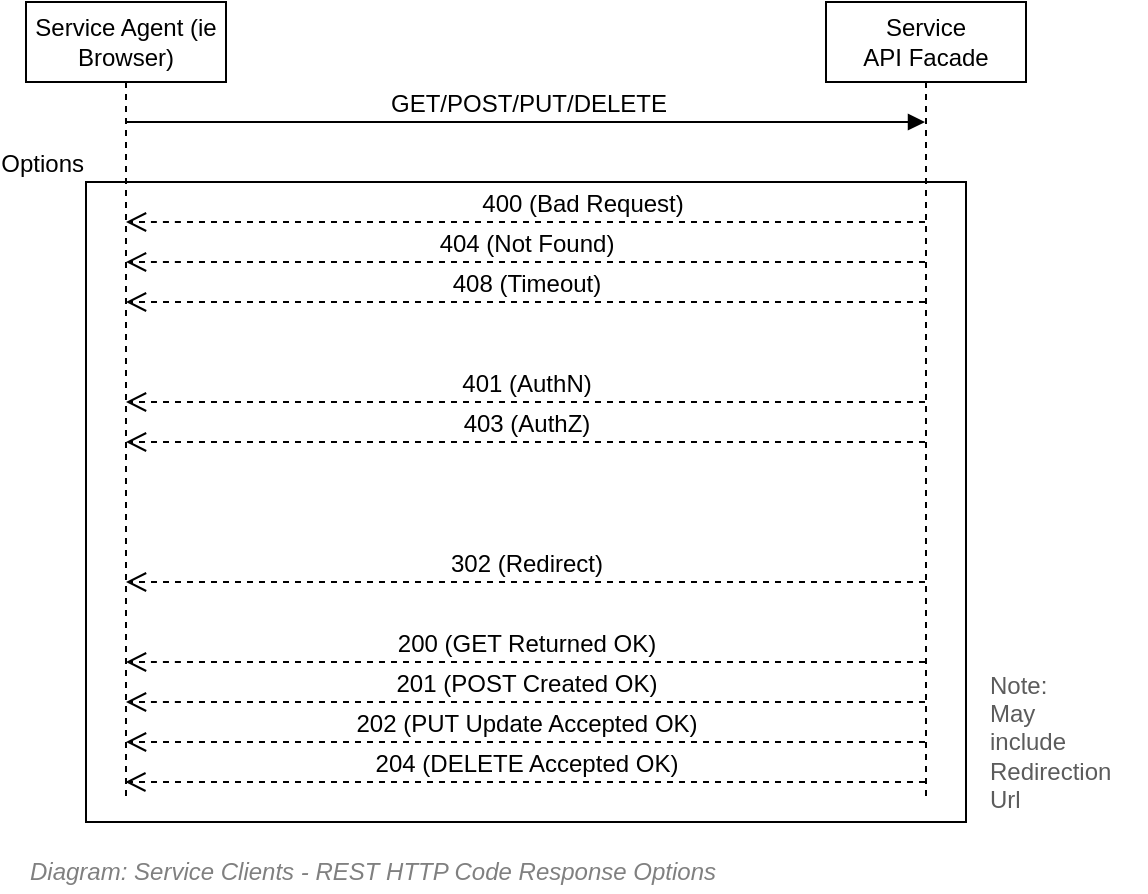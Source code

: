 <mxfile version="20.2.4" type="google"><diagram id="iwo7OX6CUB-0Ciq54YFY" name="Page-1"><mxGraphModel grid="1" page="1" gridSize="10" guides="1" tooltips="1" connect="1" arrows="1" fold="1" pageScale="1" pageWidth="827" pageHeight="1169" math="0" shadow="0"><root><mxCell id="0"/><mxCell id="1" parent="0"/><mxCell id="eTm6Z2ulXjiwYFzB1QvH-1" value="Options" style="html=1;labelBackgroundColor=none;strokeColor=#000000;fontSize=12;fontColor=#000000;align=right;labelPosition=left;verticalLabelPosition=top;verticalAlign=bottom;" vertex="1" parent="1"><mxGeometry x="150" y="230" width="440" height="320" as="geometry"/></mxCell><mxCell id="eTm6Z2ulXjiwYFzB1QvH-2" value="Service Agent (ie Browser)" style="shape=umlLifeline;perimeter=lifelinePerimeter;whiteSpace=wrap;html=1;container=1;collapsible=0;recursiveResize=0;outlineConnect=0;labelBackgroundColor=none;strokeColor=#000000;fontSize=12;fontColor=#000000;align=center;" vertex="1" parent="1"><mxGeometry x="120" y="140" width="100" height="400" as="geometry"/></mxCell><mxCell id="eTm6Z2ulXjiwYFzB1QvH-3" value="Service &lt;br&gt;API Facade" style="shape=umlLifeline;perimeter=lifelinePerimeter;whiteSpace=wrap;html=1;container=1;collapsible=0;recursiveResize=0;outlineConnect=0;labelBackgroundColor=none;strokeColor=#000000;fontSize=12;fontColor=#000000;align=center;" vertex="1" parent="1"><mxGeometry x="520" y="140" width="100" height="400" as="geometry"/></mxCell><mxCell id="eTm6Z2ulXjiwYFzB1QvH-4" value="401 (AuthN)" style="html=1;verticalAlign=bottom;endArrow=open;dashed=1;endSize=8;strokeWidth=1;fontSize=12;fontColor=#000000;" edge="1" parent="1" source="eTm6Z2ulXjiwYFzB1QvH-3" target="eTm6Z2ulXjiwYFzB1QvH-2"><mxGeometry relative="1" as="geometry"><mxPoint x="500" y="640" as="sourcePoint"/><mxPoint x="399.5" y="640" as="targetPoint"/><Array as="points"><mxPoint x="210" y="340"/></Array></mxGeometry></mxCell><mxCell id="eTm6Z2ulXjiwYFzB1QvH-5" value="200 (GET Returned OK)" style="html=1;verticalAlign=bottom;endArrow=open;dashed=1;endSize=8;strokeWidth=1;fontSize=12;fontColor=#000000;" edge="1" parent="1" source="eTm6Z2ulXjiwYFzB1QvH-3" target="eTm6Z2ulXjiwYFzB1QvH-2"><mxGeometry relative="1" as="geometry"><mxPoint x="500" y="640" as="sourcePoint"/><mxPoint x="399.5" y="640" as="targetPoint"/><Array as="points"><mxPoint x="340" y="470"/><mxPoint x="190" y="470"/></Array></mxGeometry></mxCell><mxCell id="eTm6Z2ulXjiwYFzB1QvH-6" value="403 (AuthZ)" style="html=1;verticalAlign=bottom;endArrow=open;dashed=1;endSize=8;strokeWidth=1;fontSize=12;fontColor=#000000;" edge="1" parent="1" source="eTm6Z2ulXjiwYFzB1QvH-3" target="eTm6Z2ulXjiwYFzB1QvH-2"><mxGeometry relative="1" as="geometry"><mxPoint x="270" y="470" as="sourcePoint"/><mxPoint x="399.5" y="470" as="targetPoint"/><Array as="points"><mxPoint x="210" y="360"/></Array></mxGeometry></mxCell><mxCell id="eTm6Z2ulXjiwYFzB1QvH-7" value="404 (Not Found)" style="html=1;verticalAlign=bottom;endArrow=open;dashed=1;endSize=8;strokeWidth=1;fontSize=12;fontColor=#000000;" edge="1" parent="1" source="eTm6Z2ulXjiwYFzB1QvH-3" target="eTm6Z2ulXjiwYFzB1QvH-2"><mxGeometry relative="1" as="geometry"><mxPoint x="279.5" y="390" as="sourcePoint"/><mxPoint x="179.5" y="390" as="targetPoint"/><Array as="points"><mxPoint x="190" y="270"/></Array></mxGeometry></mxCell><mxCell id="eTm6Z2ulXjiwYFzB1QvH-8" value="400 (Bad Request)" style="html=1;verticalAlign=bottom;endArrow=open;dashed=1;endSize=8;strokeWidth=1;fontSize=12;fontColor=#000000;" edge="1" parent="1" source="eTm6Z2ulXjiwYFzB1QvH-3" target="eTm6Z2ulXjiwYFzB1QvH-2"><mxGeometry x="0.912" y="-210" relative="1" as="geometry"><mxPoint x="270" y="300" as="sourcePoint"/><mxPoint x="310" y="300" as="targetPoint"/><Array as="points"><mxPoint x="190" y="250"/></Array><mxPoint x="210" y="210" as="offset"/></mxGeometry></mxCell><mxCell id="eTm6Z2ulXjiwYFzB1QvH-9" value="GET/POST/PUT/DELETE" style="html=1;verticalAlign=bottom;endArrow=block;strokeWidth=1;fontSize=12;fontColor=#000000;" edge="1" parent="1" source="eTm6Z2ulXjiwYFzB1QvH-2" target="eTm6Z2ulXjiwYFzB1QvH-3"><mxGeometry x="0.006" width="80" relative="1" as="geometry"><mxPoint x="170" y="240" as="sourcePoint"/><mxPoint x="250" y="240" as="targetPoint"/><Array as="points"><mxPoint x="190" y="200"/></Array><mxPoint as="offset"/></mxGeometry></mxCell><mxCell id="eTm6Z2ulXjiwYFzB1QvH-10" value="408 (Timeout)" style="html=1;verticalAlign=bottom;endArrow=open;dashed=1;endSize=8;strokeWidth=1;fontSize=12;fontColor=#000000;" edge="1" parent="1" source="eTm6Z2ulXjiwYFzB1QvH-3" target="eTm6Z2ulXjiwYFzB1QvH-2"><mxGeometry x="-0.0" relative="1" as="geometry"><mxPoint x="270" y="280" as="sourcePoint"/><mxPoint x="179.929" y="280" as="targetPoint"/><Array as="points"><mxPoint x="270" y="290"/></Array><mxPoint as="offset"/></mxGeometry></mxCell><mxCell id="eTm6Z2ulXjiwYFzB1QvH-11" value="302 (Redirect)" style="html=1;verticalAlign=bottom;endArrow=open;dashed=1;endSize=8;strokeWidth=1;fontSize=12;fontColor=#000000;" edge="1" parent="1" source="eTm6Z2ulXjiwYFzB1QvH-3" target="eTm6Z2ulXjiwYFzB1QvH-2"><mxGeometry relative="1" as="geometry"><mxPoint x="379.5" y="390" as="sourcePoint"/><mxPoint x="179.929" y="390" as="targetPoint"/><Array as="points"><mxPoint x="200" y="430"/></Array></mxGeometry></mxCell><mxCell id="eTm6Z2ulXjiwYFzB1QvH-12" value="201 (POST Created OK)" style="html=1;verticalAlign=bottom;endArrow=open;dashed=1;endSize=8;strokeWidth=1;fontSize=12;fontColor=#000000;" edge="1" parent="1" source="eTm6Z2ulXjiwYFzB1QvH-3"><mxGeometry relative="1" as="geometry"><mxPoint x="369.57" y="490" as="sourcePoint"/><mxPoint x="169.999" y="490" as="targetPoint"/><Array as="points"><mxPoint x="340.07" y="490"/><mxPoint x="190.07" y="490"/></Array></mxGeometry></mxCell><mxCell id="eTm6Z2ulXjiwYFzB1QvH-13" value="202 (PUT Update Accepted OK)" style="html=1;verticalAlign=bottom;endArrow=open;dashed=1;endSize=8;strokeWidth=1;fontSize=12;fontColor=#000000;" edge="1" parent="1" source="eTm6Z2ulXjiwYFzB1QvH-3" target="eTm6Z2ulXjiwYFzB1QvH-2"><mxGeometry relative="1" as="geometry"><mxPoint x="370" y="500" as="sourcePoint"/><mxPoint x="179.999" y="500" as="targetPoint"/><Array as="points"><mxPoint x="350" y="510"/><mxPoint x="200" y="510"/></Array></mxGeometry></mxCell><mxCell id="eTm6Z2ulXjiwYFzB1QvH-14" value="204 (DELETE Accepted OK)" style="html=1;verticalAlign=bottom;endArrow=open;dashed=1;endSize=8;strokeWidth=1;fontSize=12;fontColor=#000000;" edge="1" parent="1" source="eTm6Z2ulXjiwYFzB1QvH-3"><mxGeometry relative="1" as="geometry"><mxPoint x="629.5" y="530" as="sourcePoint"/><mxPoint x="169.667" y="530" as="targetPoint"/><Array as="points"><mxPoint x="350" y="530"/><mxPoint x="200" y="530"/></Array></mxGeometry></mxCell><mxCell id="eTm6Z2ulXjiwYFzB1QvH-15" value="Note:&lt;br&gt;&lt;div style=&quot;&quot;&gt;&lt;span&gt;May include Redirection&lt;/span&gt;&lt;/div&gt;Url" style="text;html=1;strokeColor=none;fillColor=none;align=left;verticalAlign=middle;whiteSpace=wrap;rounded=0;sketch=0;fontColor=#5C5C5C;" vertex="1" parent="1"><mxGeometry x="600" y="500" width="40" height="20" as="geometry"/></mxCell><mxCell id="eTm6Z2ulXjiwYFzB1QvH-16" value="&lt;font style=&quot;font-size: 12px&quot;&gt;Diagram: Service Clients - REST HTTP Code Response Options&lt;/font&gt;" style="text;strokeColor=none;fillColor=none;html=1;fontSize=12;fontStyle=2;verticalAlign=middle;align=left;shadow=0;glass=0;comic=0;opacity=30;fontColor=#808080;" vertex="1" parent="1"><mxGeometry x="120" y="565" width="560" height="20" as="geometry"/></mxCell></root></mxGraphModel></diagram></mxfile>